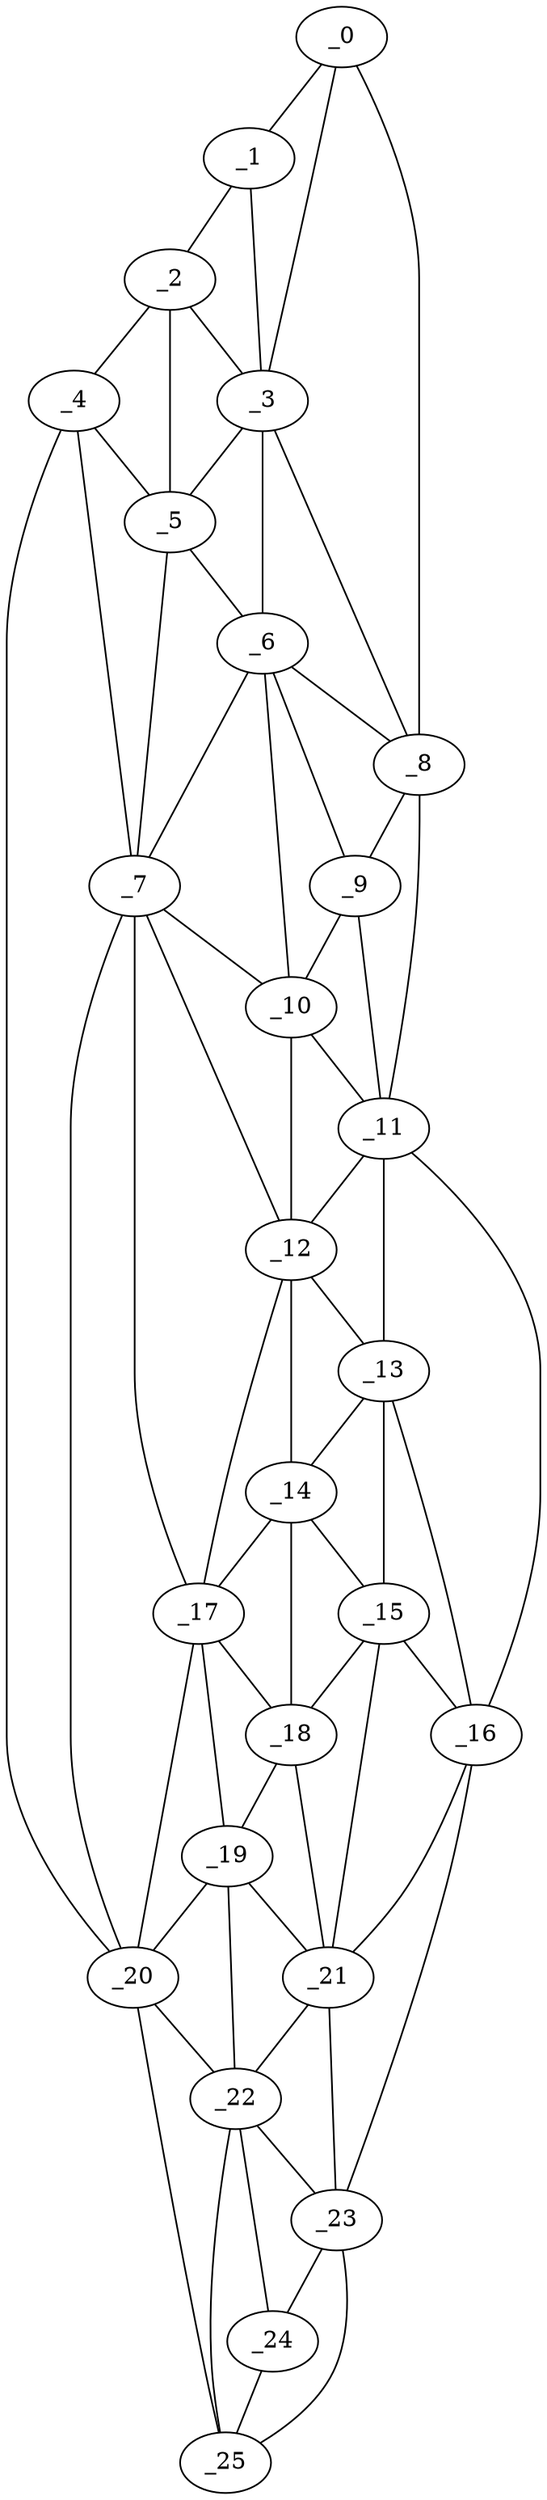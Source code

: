 graph "obj91__0.gxl" {
	_0	 [x=7,
		y=68];
	_1	 [x=8,
		y=73];
	_0 -- _1	 [valence=1];
	_3	 [x=17,
		y=73];
	_0 -- _3	 [valence=2];
	_8	 [x=44,
		y=51];
	_0 -- _8	 [valence=1];
	_2	 [x=14,
		y=80];
	_1 -- _2	 [valence=1];
	_1 -- _3	 [valence=2];
	_2 -- _3	 [valence=1];
	_4	 [x=26,
		y=85];
	_2 -- _4	 [valence=1];
	_5	 [x=27,
		y=77];
	_2 -- _5	 [valence=1];
	_3 -- _5	 [valence=2];
	_6	 [x=37,
		y=69];
	_3 -- _6	 [valence=2];
	_3 -- _8	 [valence=1];
	_4 -- _5	 [valence=1];
	_7	 [x=43,
		y=82];
	_4 -- _7	 [valence=2];
	_20	 [x=99,
		y=83];
	_4 -- _20	 [valence=1];
	_5 -- _6	 [valence=1];
	_5 -- _7	 [valence=2];
	_6 -- _7	 [valence=2];
	_6 -- _8	 [valence=2];
	_9	 [x=44,
		y=59];
	_6 -- _9	 [valence=1];
	_10	 [x=54,
		y=68];
	_6 -- _10	 [valence=2];
	_7 -- _10	 [valence=2];
	_12	 [x=67,
		y=71];
	_7 -- _12	 [valence=1];
	_17	 [x=86,
		y=81];
	_7 -- _17	 [valence=2];
	_7 -- _20	 [valence=2];
	_8 -- _9	 [valence=2];
	_11	 [x=65,
		y=46];
	_8 -- _11	 [valence=1];
	_9 -- _10	 [valence=1];
	_9 -- _11	 [valence=2];
	_10 -- _11	 [valence=2];
	_10 -- _12	 [valence=2];
	_11 -- _12	 [valence=1];
	_13	 [x=76,
		y=61];
	_11 -- _13	 [valence=2];
	_16	 [x=85,
		y=46];
	_11 -- _16	 [valence=1];
	_12 -- _13	 [valence=2];
	_14	 [x=80,
		y=69];
	_12 -- _14	 [valence=2];
	_12 -- _17	 [valence=2];
	_13 -- _14	 [valence=2];
	_15	 [x=82,
		y=61];
	_13 -- _15	 [valence=1];
	_13 -- _16	 [valence=2];
	_14 -- _15	 [valence=2];
	_14 -- _17	 [valence=1];
	_18	 [x=89,
		y=72];
	_14 -- _18	 [valence=2];
	_15 -- _16	 [valence=2];
	_15 -- _18	 [valence=1];
	_21	 [x=100,
		y=50];
	_15 -- _21	 [valence=1];
	_16 -- _21	 [valence=2];
	_23	 [x=121,
		y=53];
	_16 -- _23	 [valence=1];
	_17 -- _18	 [valence=2];
	_19	 [x=99,
		y=75];
	_17 -- _19	 [valence=1];
	_17 -- _20	 [valence=2];
	_18 -- _19	 [valence=2];
	_18 -- _21	 [valence=2];
	_19 -- _20	 [valence=2];
	_19 -- _21	 [valence=2];
	_22	 [x=109,
		y=69];
	_19 -- _22	 [valence=2];
	_20 -- _22	 [valence=1];
	_25	 [x=122,
		y=73];
	_20 -- _25	 [valence=1];
	_21 -- _22	 [valence=1];
	_21 -- _23	 [valence=2];
	_22 -- _23	 [valence=2];
	_24	 [x=121,
		y=63];
	_22 -- _24	 [valence=2];
	_22 -- _25	 [valence=2];
	_23 -- _24	 [valence=2];
	_23 -- _25	 [valence=1];
	_24 -- _25	 [valence=1];
}
